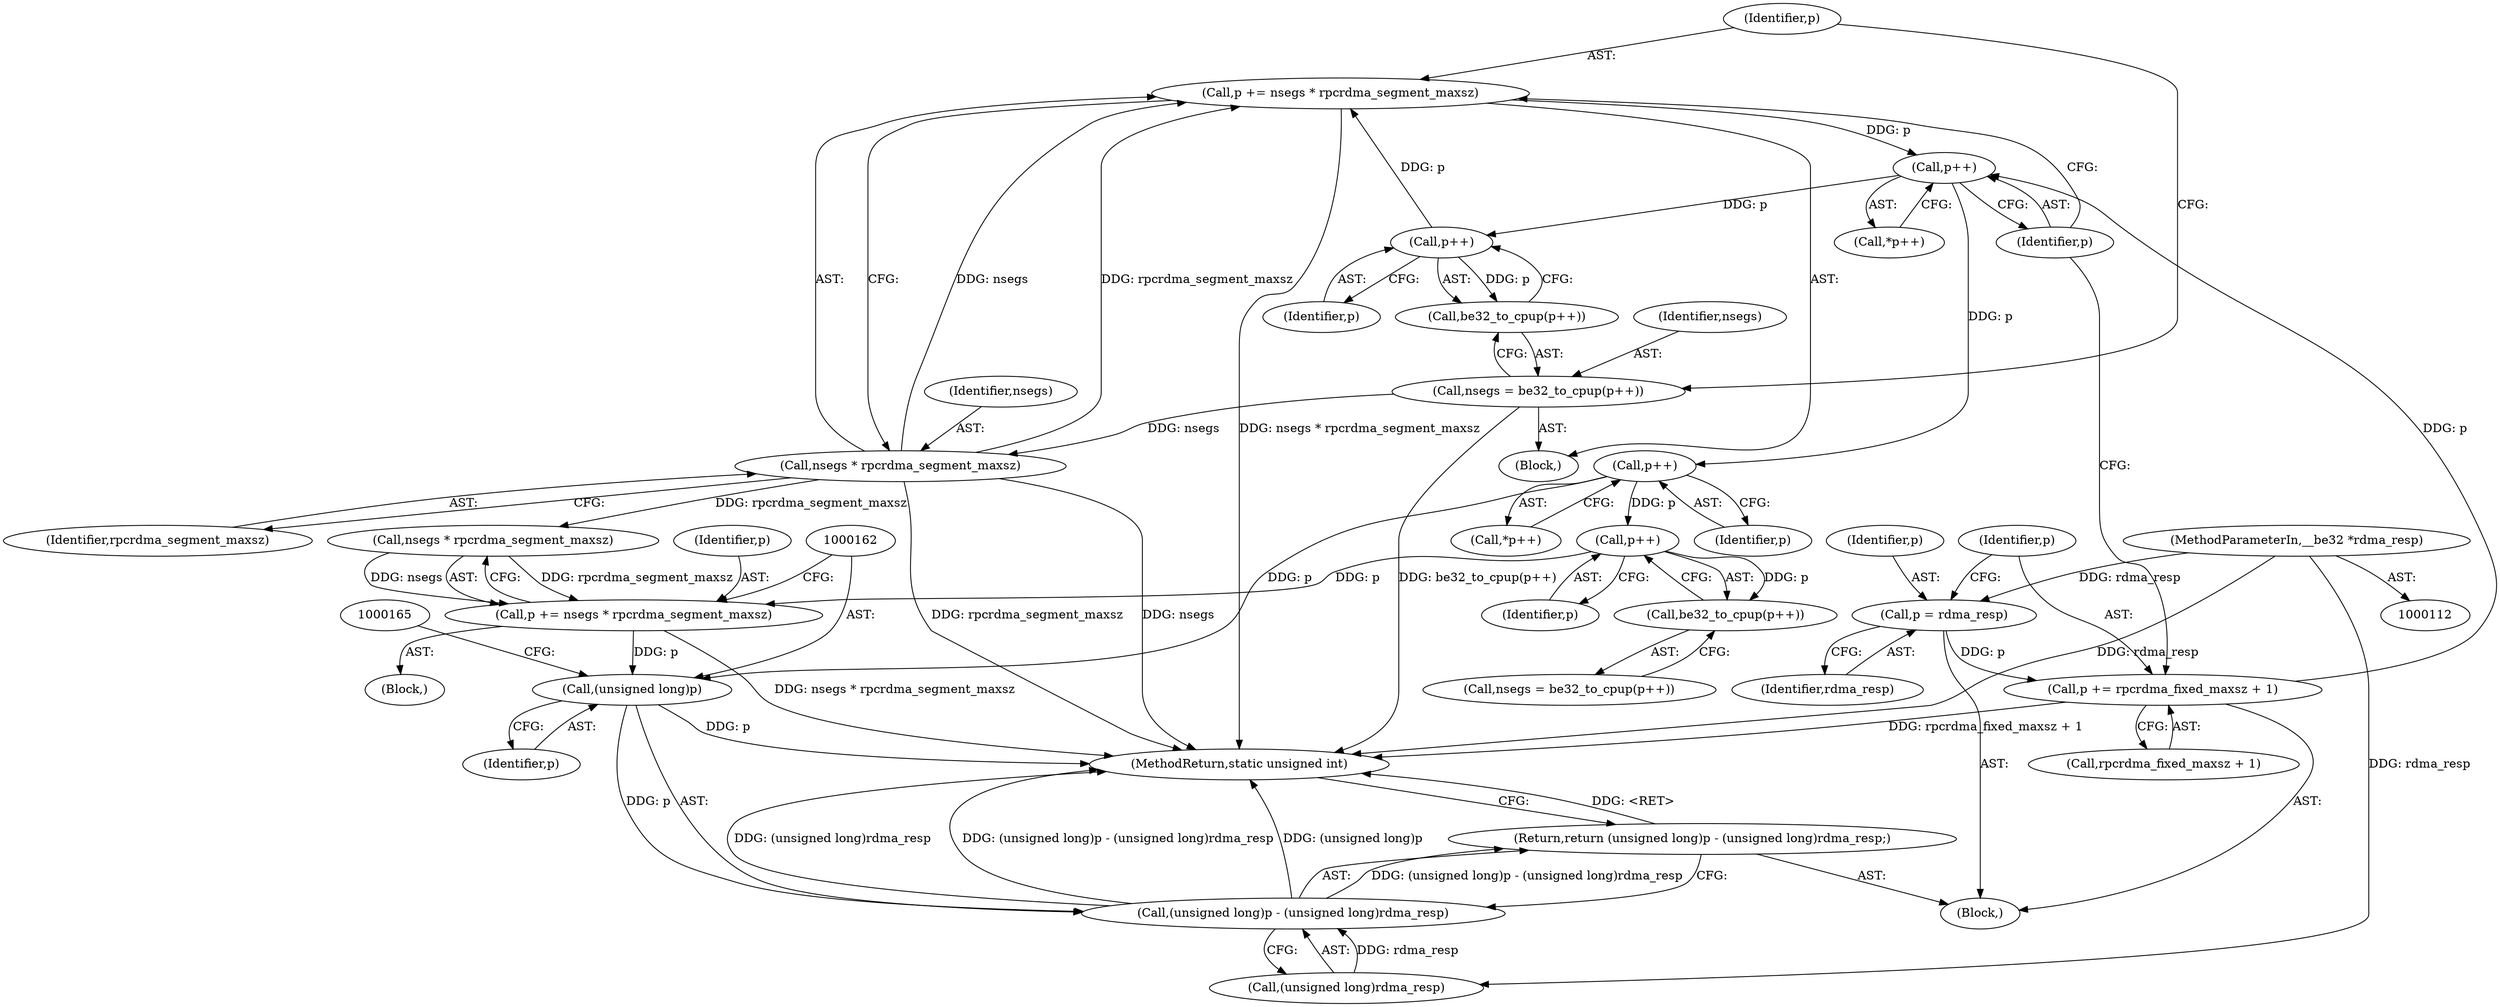 digraph "0_linux_c70422f760c120480fee4de6c38804c72aa26bc1_38@pointer" {
"1000137" [label="(Call,p += nsegs * rpcrdma_segment_maxsz)"];
"1000139" [label="(Call,nsegs * rpcrdma_segment_maxsz)"];
"1000132" [label="(Call,nsegs = be32_to_cpup(p++))"];
"1000135" [label="(Call,p++)"];
"1000128" [label="(Call,p++)"];
"1000120" [label="(Call,p += rpcrdma_fixed_maxsz + 1)"];
"1000117" [label="(Call,p = rdma_resp)"];
"1000113" [label="(MethodParameterIn,__be32 *rdma_resp)"];
"1000137" [label="(Call,p += nsegs * rpcrdma_segment_maxsz)"];
"1000134" [label="(Call,be32_to_cpup(p++))"];
"1000145" [label="(Call,p++)"];
"1000152" [label="(Call,p++)"];
"1000151" [label="(Call,be32_to_cpup(p++))"];
"1000154" [label="(Call,p += nsegs * rpcrdma_segment_maxsz)"];
"1000161" [label="(Call,(unsigned long)p)"];
"1000160" [label="(Call,(unsigned long)p - (unsigned long)rdma_resp)"];
"1000159" [label="(Return,return (unsigned long)p - (unsigned long)rdma_resp;)"];
"1000154" [label="(Call,p += nsegs * rpcrdma_segment_maxsz)"];
"1000128" [label="(Call,p++)"];
"1000135" [label="(Call,p++)"];
"1000148" [label="(Block,)"];
"1000138" [label="(Identifier,p)"];
"1000117" [label="(Call,p = rdma_resp)"];
"1000119" [label="(Identifier,rdma_resp)"];
"1000149" [label="(Call,nsegs = be32_to_cpup(p++))"];
"1000163" [label="(Identifier,p)"];
"1000155" [label="(Identifier,p)"];
"1000122" [label="(Call,rpcrdma_fixed_maxsz + 1)"];
"1000139" [label="(Call,nsegs * rpcrdma_segment_maxsz)"];
"1000120" [label="(Call,p += rpcrdma_fixed_maxsz + 1)"];
"1000113" [label="(MethodParameterIn,__be32 *rdma_resp)"];
"1000152" [label="(Call,p++)"];
"1000159" [label="(Return,return (unsigned long)p - (unsigned long)rdma_resp;)"];
"1000140" [label="(Identifier,nsegs)"];
"1000145" [label="(Call,p++)"];
"1000161" [label="(Call,(unsigned long)p)"];
"1000151" [label="(Call,be32_to_cpup(p++))"];
"1000131" [label="(Block,)"];
"1000144" [label="(Call,*p++)"];
"1000153" [label="(Identifier,p)"];
"1000160" [label="(Call,(unsigned long)p - (unsigned long)rdma_resp)"];
"1000137" [label="(Call,p += nsegs * rpcrdma_segment_maxsz)"];
"1000164" [label="(Call,(unsigned long)rdma_resp)"];
"1000127" [label="(Call,*p++)"];
"1000132" [label="(Call,nsegs = be32_to_cpup(p++))"];
"1000118" [label="(Identifier,p)"];
"1000146" [label="(Identifier,p)"];
"1000141" [label="(Identifier,rpcrdma_segment_maxsz)"];
"1000156" [label="(Call,nsegs * rpcrdma_segment_maxsz)"];
"1000114" [label="(Block,)"];
"1000121" [label="(Identifier,p)"];
"1000133" [label="(Identifier,nsegs)"];
"1000136" [label="(Identifier,p)"];
"1000129" [label="(Identifier,p)"];
"1000167" [label="(MethodReturn,static unsigned int)"];
"1000134" [label="(Call,be32_to_cpup(p++))"];
"1000137" -> "1000131"  [label="AST: "];
"1000137" -> "1000139"  [label="CFG: "];
"1000138" -> "1000137"  [label="AST: "];
"1000139" -> "1000137"  [label="AST: "];
"1000129" -> "1000137"  [label="CFG: "];
"1000137" -> "1000167"  [label="DDG: nsegs * rpcrdma_segment_maxsz"];
"1000137" -> "1000128"  [label="DDG: p"];
"1000139" -> "1000137"  [label="DDG: nsegs"];
"1000139" -> "1000137"  [label="DDG: rpcrdma_segment_maxsz"];
"1000135" -> "1000137"  [label="DDG: p"];
"1000139" -> "1000141"  [label="CFG: "];
"1000140" -> "1000139"  [label="AST: "];
"1000141" -> "1000139"  [label="AST: "];
"1000139" -> "1000167"  [label="DDG: rpcrdma_segment_maxsz"];
"1000139" -> "1000167"  [label="DDG: nsegs"];
"1000132" -> "1000139"  [label="DDG: nsegs"];
"1000139" -> "1000156"  [label="DDG: rpcrdma_segment_maxsz"];
"1000132" -> "1000131"  [label="AST: "];
"1000132" -> "1000134"  [label="CFG: "];
"1000133" -> "1000132"  [label="AST: "];
"1000134" -> "1000132"  [label="AST: "];
"1000138" -> "1000132"  [label="CFG: "];
"1000132" -> "1000167"  [label="DDG: be32_to_cpup(p++)"];
"1000135" -> "1000134"  [label="AST: "];
"1000135" -> "1000136"  [label="CFG: "];
"1000136" -> "1000135"  [label="AST: "];
"1000134" -> "1000135"  [label="CFG: "];
"1000135" -> "1000134"  [label="DDG: p"];
"1000128" -> "1000135"  [label="DDG: p"];
"1000128" -> "1000127"  [label="AST: "];
"1000128" -> "1000129"  [label="CFG: "];
"1000129" -> "1000128"  [label="AST: "];
"1000127" -> "1000128"  [label="CFG: "];
"1000120" -> "1000128"  [label="DDG: p"];
"1000128" -> "1000145"  [label="DDG: p"];
"1000120" -> "1000114"  [label="AST: "];
"1000120" -> "1000122"  [label="CFG: "];
"1000121" -> "1000120"  [label="AST: "];
"1000122" -> "1000120"  [label="AST: "];
"1000129" -> "1000120"  [label="CFG: "];
"1000120" -> "1000167"  [label="DDG: rpcrdma_fixed_maxsz + 1"];
"1000117" -> "1000120"  [label="DDG: p"];
"1000117" -> "1000114"  [label="AST: "];
"1000117" -> "1000119"  [label="CFG: "];
"1000118" -> "1000117"  [label="AST: "];
"1000119" -> "1000117"  [label="AST: "];
"1000121" -> "1000117"  [label="CFG: "];
"1000113" -> "1000117"  [label="DDG: rdma_resp"];
"1000113" -> "1000112"  [label="AST: "];
"1000113" -> "1000167"  [label="DDG: rdma_resp"];
"1000113" -> "1000164"  [label="DDG: rdma_resp"];
"1000145" -> "1000144"  [label="AST: "];
"1000145" -> "1000146"  [label="CFG: "];
"1000146" -> "1000145"  [label="AST: "];
"1000144" -> "1000145"  [label="CFG: "];
"1000145" -> "1000152"  [label="DDG: p"];
"1000145" -> "1000161"  [label="DDG: p"];
"1000152" -> "1000151"  [label="AST: "];
"1000152" -> "1000153"  [label="CFG: "];
"1000153" -> "1000152"  [label="AST: "];
"1000151" -> "1000152"  [label="CFG: "];
"1000152" -> "1000151"  [label="DDG: p"];
"1000152" -> "1000154"  [label="DDG: p"];
"1000151" -> "1000149"  [label="AST: "];
"1000149" -> "1000151"  [label="CFG: "];
"1000154" -> "1000148"  [label="AST: "];
"1000154" -> "1000156"  [label="CFG: "];
"1000155" -> "1000154"  [label="AST: "];
"1000156" -> "1000154"  [label="AST: "];
"1000162" -> "1000154"  [label="CFG: "];
"1000154" -> "1000167"  [label="DDG: nsegs * rpcrdma_segment_maxsz"];
"1000156" -> "1000154"  [label="DDG: nsegs"];
"1000156" -> "1000154"  [label="DDG: rpcrdma_segment_maxsz"];
"1000154" -> "1000161"  [label="DDG: p"];
"1000161" -> "1000160"  [label="AST: "];
"1000161" -> "1000163"  [label="CFG: "];
"1000162" -> "1000161"  [label="AST: "];
"1000163" -> "1000161"  [label="AST: "];
"1000165" -> "1000161"  [label="CFG: "];
"1000161" -> "1000167"  [label="DDG: p"];
"1000161" -> "1000160"  [label="DDG: p"];
"1000160" -> "1000159"  [label="AST: "];
"1000160" -> "1000164"  [label="CFG: "];
"1000164" -> "1000160"  [label="AST: "];
"1000159" -> "1000160"  [label="CFG: "];
"1000160" -> "1000167"  [label="DDG: (unsigned long)rdma_resp"];
"1000160" -> "1000167"  [label="DDG: (unsigned long)p - (unsigned long)rdma_resp"];
"1000160" -> "1000167"  [label="DDG: (unsigned long)p"];
"1000160" -> "1000159"  [label="DDG: (unsigned long)p - (unsigned long)rdma_resp"];
"1000164" -> "1000160"  [label="DDG: rdma_resp"];
"1000159" -> "1000114"  [label="AST: "];
"1000167" -> "1000159"  [label="CFG: "];
"1000159" -> "1000167"  [label="DDG: <RET>"];
}
